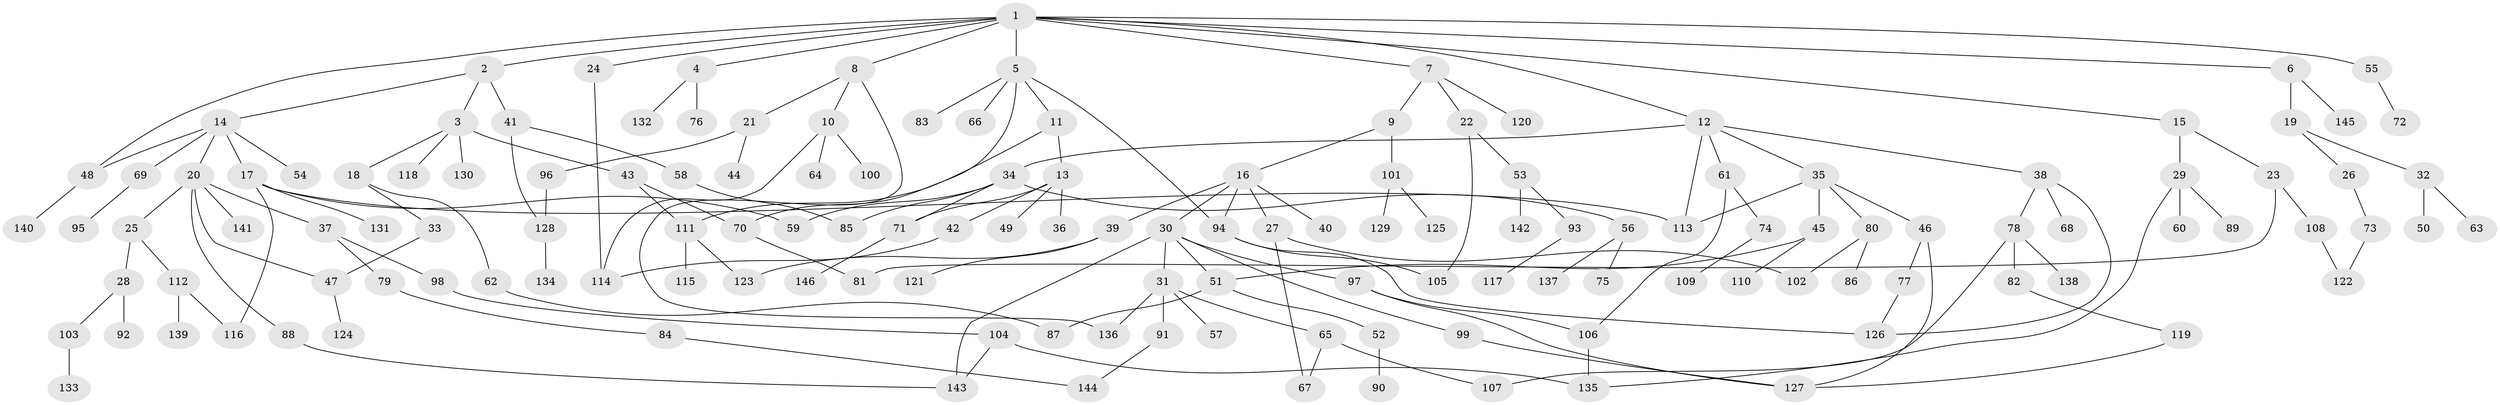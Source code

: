 // Generated by graph-tools (version 1.1) at 2025/41/03/09/25 04:41:28]
// undirected, 146 vertices, 180 edges
graph export_dot {
graph [start="1"]
  node [color=gray90,style=filled];
  1;
  2;
  3;
  4;
  5;
  6;
  7;
  8;
  9;
  10;
  11;
  12;
  13;
  14;
  15;
  16;
  17;
  18;
  19;
  20;
  21;
  22;
  23;
  24;
  25;
  26;
  27;
  28;
  29;
  30;
  31;
  32;
  33;
  34;
  35;
  36;
  37;
  38;
  39;
  40;
  41;
  42;
  43;
  44;
  45;
  46;
  47;
  48;
  49;
  50;
  51;
  52;
  53;
  54;
  55;
  56;
  57;
  58;
  59;
  60;
  61;
  62;
  63;
  64;
  65;
  66;
  67;
  68;
  69;
  70;
  71;
  72;
  73;
  74;
  75;
  76;
  77;
  78;
  79;
  80;
  81;
  82;
  83;
  84;
  85;
  86;
  87;
  88;
  89;
  90;
  91;
  92;
  93;
  94;
  95;
  96;
  97;
  98;
  99;
  100;
  101;
  102;
  103;
  104;
  105;
  106;
  107;
  108;
  109;
  110;
  111;
  112;
  113;
  114;
  115;
  116;
  117;
  118;
  119;
  120;
  121;
  122;
  123;
  124;
  125;
  126;
  127;
  128;
  129;
  130;
  131;
  132;
  133;
  134;
  135;
  136;
  137;
  138;
  139;
  140;
  141;
  142;
  143;
  144;
  145;
  146;
  1 -- 2;
  1 -- 4;
  1 -- 5;
  1 -- 6;
  1 -- 7;
  1 -- 8;
  1 -- 12;
  1 -- 15;
  1 -- 24;
  1 -- 48;
  1 -- 55;
  2 -- 3;
  2 -- 14;
  2 -- 41;
  3 -- 18;
  3 -- 43;
  3 -- 118;
  3 -- 130;
  4 -- 76;
  4 -- 132;
  5 -- 11;
  5 -- 66;
  5 -- 70;
  5 -- 83;
  5 -- 94;
  6 -- 19;
  6 -- 145;
  7 -- 9;
  7 -- 22;
  7 -- 120;
  8 -- 10;
  8 -- 21;
  8 -- 136;
  9 -- 16;
  9 -- 101;
  10 -- 64;
  10 -- 100;
  10 -- 114;
  11 -- 13;
  11 -- 111;
  12 -- 34;
  12 -- 35;
  12 -- 38;
  12 -- 61;
  12 -- 113;
  13 -- 36;
  13 -- 42;
  13 -- 49;
  13 -- 71;
  14 -- 17;
  14 -- 20;
  14 -- 54;
  14 -- 69;
  14 -- 48;
  15 -- 23;
  15 -- 29;
  16 -- 27;
  16 -- 30;
  16 -- 39;
  16 -- 40;
  16 -- 94;
  17 -- 59;
  17 -- 113;
  17 -- 116;
  17 -- 131;
  18 -- 33;
  18 -- 62;
  19 -- 26;
  19 -- 32;
  20 -- 25;
  20 -- 37;
  20 -- 47;
  20 -- 88;
  20 -- 141;
  21 -- 44;
  21 -- 96;
  22 -- 53;
  22 -- 105;
  23 -- 81;
  23 -- 108;
  24 -- 114;
  25 -- 28;
  25 -- 112;
  26 -- 73;
  27 -- 67;
  27 -- 102;
  28 -- 92;
  28 -- 103;
  29 -- 60;
  29 -- 89;
  29 -- 135;
  30 -- 31;
  30 -- 97;
  30 -- 99;
  30 -- 51;
  30 -- 143;
  31 -- 57;
  31 -- 65;
  31 -- 91;
  31 -- 136;
  32 -- 50;
  32 -- 63;
  33 -- 47;
  34 -- 56;
  34 -- 85;
  34 -- 59;
  34 -- 71;
  35 -- 45;
  35 -- 46;
  35 -- 80;
  35 -- 113;
  37 -- 79;
  37 -- 98;
  38 -- 68;
  38 -- 78;
  38 -- 126;
  39 -- 121;
  39 -- 123;
  41 -- 58;
  41 -- 128;
  42 -- 114;
  43 -- 111;
  43 -- 70;
  45 -- 51;
  45 -- 110;
  46 -- 77;
  46 -- 127;
  47 -- 124;
  48 -- 140;
  51 -- 52;
  51 -- 87;
  52 -- 90;
  53 -- 93;
  53 -- 142;
  55 -- 72;
  56 -- 75;
  56 -- 137;
  58 -- 85;
  61 -- 74;
  61 -- 106;
  62 -- 87;
  65 -- 107;
  65 -- 67;
  69 -- 95;
  70 -- 81;
  71 -- 146;
  73 -- 122;
  74 -- 109;
  77 -- 126;
  78 -- 82;
  78 -- 107;
  78 -- 138;
  79 -- 84;
  80 -- 86;
  80 -- 102;
  82 -- 119;
  84 -- 144;
  88 -- 143;
  91 -- 144;
  93 -- 117;
  94 -- 105;
  94 -- 126;
  96 -- 128;
  97 -- 106;
  97 -- 127;
  98 -- 104;
  99 -- 127;
  101 -- 125;
  101 -- 129;
  103 -- 133;
  104 -- 135;
  104 -- 143;
  106 -- 135;
  108 -- 122;
  111 -- 115;
  111 -- 123;
  112 -- 139;
  112 -- 116;
  119 -- 127;
  128 -- 134;
}
